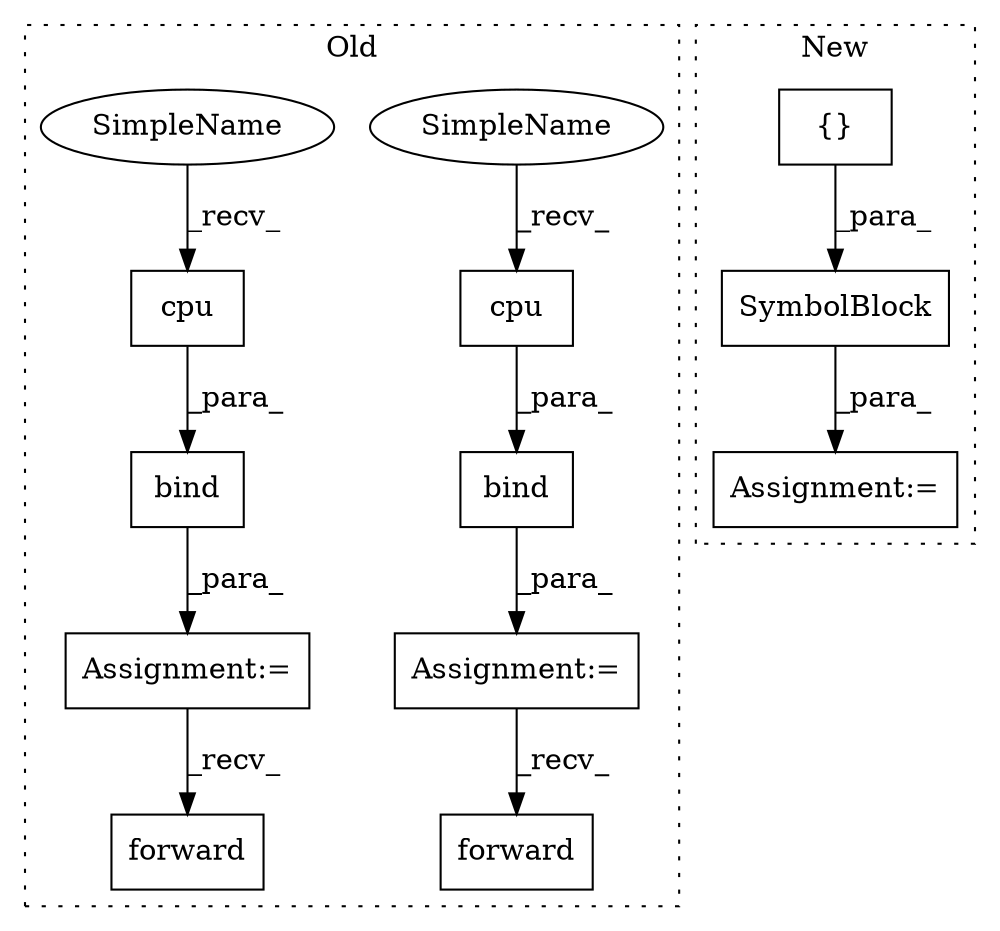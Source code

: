 digraph G {
subgraph cluster0 {
1 [label="forward" a="32" s="1758" l="9" shape="box"];
4 [label="bind" a="32" s="1720,1741" l="5,1" shape="box"];
5 [label="cpu" a="32" s="1731" l="5" shape="box"];
6 [label="cpu" a="32" s="1488" l="5" shape="box"];
7 [label="forward" a="32" s="1515" l="9" shape="box"];
8 [label="bind" a="32" s="1477,1498" l="5,1" shape="box"];
9 [label="Assignment:=" a="7" s="1712" l="1" shape="box"];
11 [label="Assignment:=" a="7" s="1469" l="1" shape="box"];
12 [label="SimpleName" a="42" s="1482" l="5" shape="ellipse"];
13 [label="SimpleName" a="42" s="1725" l="5" shape="ellipse"];
label = "Old";
style="dotted";
}
subgraph cluster1 {
2 [label="SymbolBlock" a="32" s="1081,1103" l="12,1" shape="box"];
3 [label="{}" a="4" s="1057,1061" l="1,1" shape="box"];
10 [label="Assignment:=" a="7" s="1077" l="1" shape="box"];
label = "New";
style="dotted";
}
2 -> 10 [label="_para_"];
3 -> 2 [label="_para_"];
4 -> 9 [label="_para_"];
5 -> 4 [label="_para_"];
6 -> 8 [label="_para_"];
8 -> 11 [label="_para_"];
9 -> 1 [label="_recv_"];
11 -> 7 [label="_recv_"];
12 -> 6 [label="_recv_"];
13 -> 5 [label="_recv_"];
}